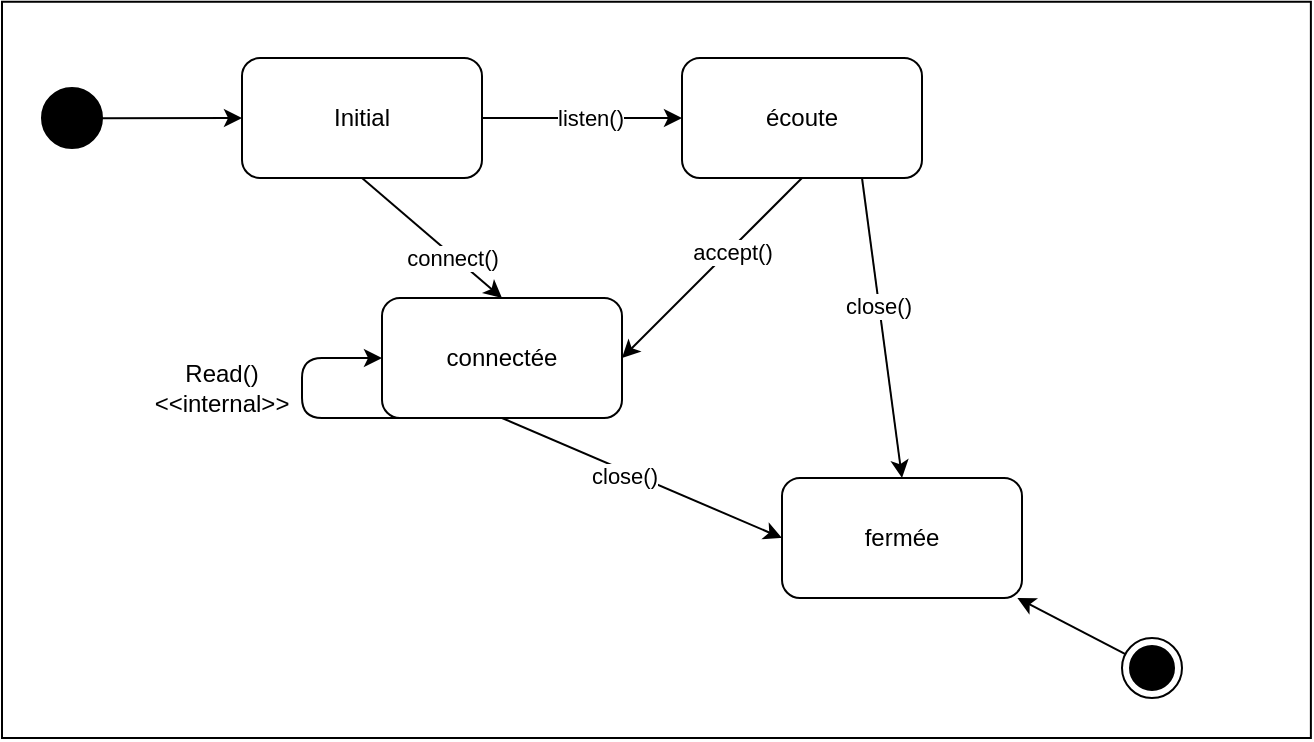 <mxfile version="20.5.3" type="embed" pages="3"><diagram id="S2yOobUWY36Dr2tiQ4HC" name="Q1"><mxGraphModel dx="1692" dy="723" grid="1" gridSize="10" guides="1" tooltips="1" connect="1" arrows="1" fold="1" page="1" pageScale="1" pageWidth="850" pageHeight="1100" background="none" math="0" shadow="0"><root><mxCell id="0"/><mxCell id="1" parent="0"/><mxCell id="23" value="" style="rounded=0;whiteSpace=wrap;html=1;strokeWidth=1;aspect=fixed;" parent="1" vertex="1"><mxGeometry x="-150" y="21.88" width="654.44" height="368.12" as="geometry"/></mxCell><mxCell id="4" value="" style="edgeStyle=none;html=1;exitX=1;exitY=0.5;exitDx=0;exitDy=0;" parent="1" source="16" target="3" edge="1"><mxGeometry relative="1" as="geometry"><mxPoint x="80" y="80.0" as="sourcePoint"/><Array as="points"><mxPoint x="140" y="80"/></Array></mxGeometry></mxCell><mxCell id="5" value="listen()" style="edgeLabel;html=1;align=center;verticalAlign=middle;resizable=0;points=[];" parent="4" vertex="1" connectable="0"><mxGeometry x="0.265" y="1" relative="1" as="geometry"><mxPoint x="-10" y="1" as="offset"/></mxGeometry></mxCell><mxCell id="3" value="écoute" style="rounded=1;whiteSpace=wrap;html=1;" parent="1" vertex="1"><mxGeometry x="190" y="50" width="120" height="60" as="geometry"/></mxCell><mxCell id="6" value="connectée" style="rounded=1;whiteSpace=wrap;html=1;strokeWidth=1;" parent="1" vertex="1"><mxGeometry x="40" y="170" width="120" height="60" as="geometry"/></mxCell><mxCell id="7" value="fermée" style="rounded=1;whiteSpace=wrap;html=1;strokeWidth=1;" parent="1" vertex="1"><mxGeometry x="240" y="260" width="120" height="60" as="geometry"/></mxCell><mxCell id="8" value="" style="endArrow=classic;html=1;exitX=0.5;exitY=1;exitDx=0;exitDy=0;" parent="1" source="16" edge="1"><mxGeometry width="50" height="50" relative="1" as="geometry"><mxPoint x="80" y="80.0" as="sourcePoint"/><mxPoint x="100" y="170" as="targetPoint"/></mxGeometry></mxCell><mxCell id="9" value="connect()" style="edgeLabel;html=1;align=center;verticalAlign=middle;resizable=0;points=[];" parent="8" vertex="1" connectable="0"><mxGeometry x="0.288" y="-1" relative="1" as="geometry"><mxPoint as="offset"/></mxGeometry></mxCell><mxCell id="10" value="" style="endArrow=classic;html=1;exitX=0.5;exitY=1;exitDx=0;exitDy=0;entryX=1;entryY=0.5;entryDx=0;entryDy=0;" parent="1" source="3" target="6" edge="1"><mxGeometry width="50" height="50" relative="1" as="geometry"><mxPoint x="180" y="240" as="sourcePoint"/><mxPoint x="230" y="190" as="targetPoint"/></mxGeometry></mxCell><mxCell id="11" value="accept()" style="edgeLabel;html=1;align=center;verticalAlign=middle;resizable=0;points=[];" parent="10" vertex="1" connectable="0"><mxGeometry x="-0.191" y="1" relative="1" as="geometry"><mxPoint as="offset"/></mxGeometry></mxCell><mxCell id="12" value="" style="endArrow=classic;html=1;exitX=0.5;exitY=1;exitDx=0;exitDy=0;entryX=0;entryY=0.5;entryDx=0;entryDy=0;" parent="1" source="6" target="7" edge="1"><mxGeometry width="50" height="50" relative="1" as="geometry"><mxPoint x="180" y="240" as="sourcePoint"/><mxPoint x="230" y="190" as="targetPoint"/></mxGeometry></mxCell><mxCell id="15" value="close()" style="edgeLabel;html=1;align=center;verticalAlign=middle;resizable=0;points=[];" parent="12" vertex="1" connectable="0"><mxGeometry x="-0.176" y="-4" relative="1" as="geometry"><mxPoint x="4" as="offset"/></mxGeometry></mxCell><mxCell id="13" value="" style="endArrow=classic;html=1;exitX=0.75;exitY=1;exitDx=0;exitDy=0;entryX=0.5;entryY=0;entryDx=0;entryDy=0;" parent="1" source="3" target="7" edge="1"><mxGeometry width="50" height="50" relative="1" as="geometry"><mxPoint x="180" y="240" as="sourcePoint"/><mxPoint x="230" y="190" as="targetPoint"/></mxGeometry></mxCell><mxCell id="14" value="close()" style="edgeLabel;html=1;align=center;verticalAlign=middle;resizable=0;points=[];" parent="13" vertex="1" connectable="0"><mxGeometry x="-0.148" y="-1" relative="1" as="geometry"><mxPoint as="offset"/></mxGeometry></mxCell><mxCell id="16" value="Initial" style="rounded=1;whiteSpace=wrap;html=1;strokeWidth=1;" parent="1" vertex="1"><mxGeometry x="-30" y="50" width="120" height="60" as="geometry"/></mxCell><mxCell id="18" value="" style="edgeStyle=none;html=1;" parent="1" source="17" target="16" edge="1"><mxGeometry relative="1" as="geometry"/></mxCell><mxCell id="17" value="" style="ellipse;fillColor=strokeColor;strokeWidth=1;" parent="1" vertex="1"><mxGeometry x="-130" y="65" width="30" height="30" as="geometry"/></mxCell><mxCell id="20" value="" style="edgeStyle=none;html=1;" parent="1" source="19" target="7" edge="1"><mxGeometry relative="1" as="geometry"/></mxCell><mxCell id="19" value="" style="ellipse;html=1;shape=endState;fillColor=strokeColor;strokeWidth=1;" parent="1" vertex="1"><mxGeometry x="410" y="340" width="30" height="30" as="geometry"/></mxCell><mxCell id="21" value="" style="endArrow=classic;html=1;entryX=0;entryY=0.5;entryDx=0;entryDy=0;" parent="1" target="6" edge="1"><mxGeometry width="50" height="50" relative="1" as="geometry"><mxPoint x="70" y="230" as="sourcePoint"/><mxPoint x="120" y="220" as="targetPoint"/><Array as="points"><mxPoint y="230"/><mxPoint y="200"/></Array></mxGeometry></mxCell><mxCell id="22" value="Read()&lt;br&gt;&amp;lt;&amp;lt;internal&amp;gt;&amp;gt;" style="text;html=1;strokeColor=none;fillColor=none;align=center;verticalAlign=middle;whiteSpace=wrap;rounded=0;strokeWidth=1;" parent="1" vertex="1"><mxGeometry x="-70" y="200" width="60" height="30" as="geometry"/></mxCell></root></mxGraphModel></diagram><diagram id="ucGqIOGwTSwpNWjAd6n9" name="Q2"><mxGraphModel dx="842" dy="723" grid="1" gridSize="10" guides="1" tooltips="1" connect="1" arrows="1" fold="1" page="1" pageScale="1" pageWidth="850" pageHeight="1100" math="0" shadow="0"><root><mxCell id="0"/><mxCell id="1" parent="0"/><mxCell id="eYjtONqWW8NmpuAYy6ms-22" value="" style="rounded=0;whiteSpace=wrap;html=1;strokeWidth=1;" parent="1" vertex="1"><mxGeometry x="195" y="89" width="445" height="240" as="geometry"/></mxCell><mxCell id="S-D1iu6NnvnevHChGyWz-19" value="" style="edgeStyle=none;html=1;endArrow=block;endFill=1;endSize=6;entryX=0;entryY=0.5;entryDx=0;entryDy=0;" parent="1" source="eYjtONqWW8NmpuAYy6ms-10" target="S-D1iu6NnvnevHChGyWz-12" edge="1"><mxGeometry relative="1" as="geometry"/></mxCell><mxCell id="eYjtONqWW8NmpuAYy6ms-10" value="Socket" style="swimlane;fontStyle=0;align=center;verticalAlign=top;childLayout=stackLayout;horizontal=1;startSize=30;horizontalStack=0;resizeParent=1;resizeParentMax=0;resizeLast=0;collapsible=0;marginBottom=0;html=1;strokeWidth=1;" parent="1" vertex="1"><mxGeometry x="230" y="130" width="140" height="158" as="geometry"/></mxCell><mxCell id="eYjtONqWW8NmpuAYy6ms-12" value="state : String" style="text;html=1;strokeColor=none;fillColor=none;align=left;verticalAlign=middle;spacingLeft=4;spacingRight=4;overflow=hidden;rotatable=0;points=[[0,0.5],[1,0.5]];portConstraint=eastwest;strokeWidth=1;" parent="eYjtONqWW8NmpuAYy6ms-10" vertex="1"><mxGeometry y="30" width="140" height="20" as="geometry"/></mxCell><mxCell id="eYjtONqWW8NmpuAYy6ms-15" value="" style="line;strokeWidth=1;fillColor=none;align=left;verticalAlign=middle;spacingTop=-1;spacingLeft=3;spacingRight=3;rotatable=0;labelPosition=right;points=[];portConstraint=eastwest;" parent="eYjtONqWW8NmpuAYy6ms-10" vertex="1"><mxGeometry y="50" width="140" height="8" as="geometry"/></mxCell><mxCell id="eYjtONqWW8NmpuAYy6ms-17" value="listen()" style="text;html=1;strokeColor=none;fillColor=none;align=left;verticalAlign=middle;spacingLeft=4;spacingRight=4;overflow=hidden;rotatable=0;points=[[0,0.5],[1,0.5]];portConstraint=eastwest;strokeWidth=1;" parent="eYjtONqWW8NmpuAYy6ms-10" vertex="1"><mxGeometry y="58" width="140" height="20" as="geometry"/></mxCell><mxCell id="eYjtONqWW8NmpuAYy6ms-18" value="read()" style="text;html=1;strokeColor=none;fillColor=none;align=left;verticalAlign=middle;spacingLeft=4;spacingRight=4;overflow=hidden;rotatable=0;points=[[0,0.5],[1,0.5]];portConstraint=eastwest;strokeWidth=1;" parent="eYjtONqWW8NmpuAYy6ms-10" vertex="1"><mxGeometry y="78" width="140" height="20" as="geometry"/></mxCell><mxCell id="eYjtONqWW8NmpuAYy6ms-19" value="close()" style="text;html=1;strokeColor=none;fillColor=none;align=left;verticalAlign=middle;spacingLeft=4;spacingRight=4;overflow=hidden;rotatable=0;points=[[0,0.5],[1,0.5]];portConstraint=eastwest;strokeWidth=1;" parent="eYjtONqWW8NmpuAYy6ms-10" vertex="1"><mxGeometry y="98" width="140" height="20" as="geometry"/></mxCell><mxCell id="eYjtONqWW8NmpuAYy6ms-21" value="connect()" style="text;html=1;strokeColor=none;fillColor=none;align=left;verticalAlign=middle;spacingLeft=4;spacingRight=4;overflow=hidden;rotatable=0;points=[[0,0.5],[1,0.5]];portConstraint=eastwest;strokeWidth=1;" parent="eYjtONqWW8NmpuAYy6ms-10" vertex="1"><mxGeometry y="118" width="140" height="20" as="geometry"/></mxCell><mxCell id="eYjtONqWW8NmpuAYy6ms-20" value="accept()" style="text;html=1;strokeColor=none;fillColor=none;align=left;verticalAlign=middle;spacingLeft=4;spacingRight=4;overflow=hidden;rotatable=0;points=[[0,0.5],[1,0.5]];portConstraint=eastwest;strokeWidth=1;" parent="eYjtONqWW8NmpuAYy6ms-10" vertex="1"><mxGeometry y="138" width="140" height="20" as="geometry"/></mxCell><mxCell id="S-D1iu6NnvnevHChGyWz-10" value="&amp;lt;&amp;lt;enumeration&amp;gt;&amp;gt;&lt;br&gt;State" style="swimlane;fontStyle=0;childLayout=stackLayout;horizontal=1;startSize=30;horizontalStack=0;resizeParent=1;resizeParentMax=0;resizeLast=0;collapsible=1;marginBottom=0;whiteSpace=wrap;html=1;strokeWidth=1;" parent="1" vertex="1"><mxGeometry x="470" y="134" width="140" height="150" as="geometry"/></mxCell><mxCell id="S-D1iu6NnvnevHChGyWz-11" value="INITIAL" style="text;strokeColor=none;fillColor=none;align=left;verticalAlign=middle;spacingLeft=4;spacingRight=4;overflow=hidden;points=[[0,0.5],[1,0.5]];portConstraint=eastwest;rotatable=0;whiteSpace=wrap;html=1;strokeWidth=1;" parent="S-D1iu6NnvnevHChGyWz-10" vertex="1"><mxGeometry y="30" width="140" height="30" as="geometry"/></mxCell><mxCell id="S-D1iu6NnvnevHChGyWz-12" value="LISTEN" style="text;strokeColor=none;fillColor=none;align=left;verticalAlign=middle;spacingLeft=4;spacingRight=4;overflow=hidden;points=[[0,0.5],[1,0.5]];portConstraint=eastwest;rotatable=0;whiteSpace=wrap;html=1;strokeWidth=1;" parent="S-D1iu6NnvnevHChGyWz-10" vertex="1"><mxGeometry y="60" width="140" height="30" as="geometry"/></mxCell><mxCell id="S-D1iu6NnvnevHChGyWz-13" value="CONNECTED" style="text;strokeColor=none;fillColor=none;align=left;verticalAlign=middle;spacingLeft=4;spacingRight=4;overflow=hidden;points=[[0,0.5],[1,0.5]];portConstraint=eastwest;rotatable=0;whiteSpace=wrap;html=1;strokeWidth=1;" parent="S-D1iu6NnvnevHChGyWz-10" vertex="1"><mxGeometry y="90" width="140" height="30" as="geometry"/></mxCell><mxCell id="S-D1iu6NnvnevHChGyWz-14" value="CLOSE" style="text;strokeColor=none;fillColor=none;align=left;verticalAlign=middle;spacingLeft=4;spacingRight=4;overflow=hidden;points=[[0,0.5],[1,0.5]];portConstraint=eastwest;rotatable=0;whiteSpace=wrap;html=1;strokeWidth=1;" parent="S-D1iu6NnvnevHChGyWz-10" vertex="1"><mxGeometry y="120" width="140" height="30" as="geometry"/></mxCell></root></mxGraphModel></diagram><diagram id="InE8tOcKh1V7Pa8ussbo" name="Q4"><mxGraphModel dx="842" dy="723" grid="1" gridSize="10" guides="1" tooltips="1" connect="1" arrows="1" fold="1" page="1" pageScale="1" pageWidth="850" pageHeight="1100" math="0" shadow="0"><root><mxCell id="0"/><mxCell id="1" parent="0"/><mxCell id="qsO_-ykpceM_1O648vZw-1" value="EtatSocket" style="swimlane;fontStyle=0;align=center;verticalAlign=top;childLayout=stackLayout;horizontal=1;startSize=30;horizontalStack=0;resizeParent=1;resizeParentMax=0;resizeLast=0;collapsible=0;marginBottom=0;html=1;strokeWidth=1;" parent="1" vertex="1"><mxGeometry x="350" y="140" width="140" height="38" as="geometry"/></mxCell><mxCell id="qsO_-ykpceM_1O648vZw-6" value="" style="line;strokeWidth=1;fillColor=none;align=left;verticalAlign=middle;spacingTop=-1;spacingLeft=3;spacingRight=3;rotatable=0;labelPosition=right;points=[];portConstraint=eastwest;" parent="qsO_-ykpceM_1O648vZw-1" vertex="1"><mxGeometry y="30" width="140" height="8" as="geometry"/></mxCell><mxCell id="qsO_-ykpceM_1O648vZw-17" value="Socket" style="swimlane;fontStyle=0;align=center;verticalAlign=top;childLayout=stackLayout;horizontal=1;startSize=30;horizontalStack=0;resizeParent=1;resizeParentMax=0;resizeLast=0;collapsible=0;marginBottom=0;html=1;strokeWidth=1;" parent="1" vertex="1"><mxGeometry x="110" y="140" width="140" height="38" as="geometry"/></mxCell><mxCell id="qsO_-ykpceM_1O648vZw-22" value="" style="line;strokeWidth=1;fillColor=none;align=left;verticalAlign=middle;spacingTop=-1;spacingLeft=3;spacingRight=3;rotatable=0;labelPosition=right;points=[];portConstraint=eastwest;" parent="qsO_-ykpceM_1O648vZw-17" vertex="1"><mxGeometry y="30" width="140" height="8" as="geometry"/></mxCell><mxCell id="qsO_-ykpceM_1O648vZw-26" value="" style="endArrow=none;startArrow=diamondThin;endFill=0;startFill=1;html=1;verticalAlign=bottom;labelBackgroundColor=none;strokeWidth=1;startSize=20;endSize=8;exitX=1;exitY=0.5;exitDx=0;exitDy=0;entryX=0;entryY=0.5;entryDx=0;entryDy=0;" parent="1" source="qsO_-ykpceM_1O648vZw-17" target="qsO_-ykpceM_1O648vZw-1" edge="1"><mxGeometry width="160" relative="1" as="geometry"><mxPoint x="240" y="230" as="sourcePoint"/><mxPoint x="400" y="230" as="targetPoint"/></mxGeometry></mxCell><mxCell id="oKJQH64gpEmTXzBhj9dP-12" style="edgeStyle=none;html=1;entryX=0.25;entryY=1;entryDx=0;entryDy=0;endArrow=block;endFill=0;endSize=20;" parent="1" source="oKJQH64gpEmTXzBhj9dP-1" target="qsO_-ykpceM_1O648vZw-1" edge="1"><mxGeometry relative="1" as="geometry"/></mxCell><mxCell id="oKJQH64gpEmTXzBhj9dP-1" value="Initial" style="swimlane;fontStyle=0;align=center;verticalAlign=top;childLayout=stackLayout;horizontal=1;startSize=30;horizontalStack=0;resizeParent=1;resizeParentMax=0;resizeLast=0;collapsible=0;marginBottom=0;html=1;strokeWidth=1;" parent="1" vertex="1"><mxGeometry x="150" y="300" width="140" height="38" as="geometry"/></mxCell><mxCell id="oKJQH64gpEmTXzBhj9dP-2" value="" style="line;strokeWidth=1;fillColor=none;align=left;verticalAlign=middle;spacingTop=-1;spacingLeft=3;spacingRight=3;rotatable=0;labelPosition=right;points=[];portConstraint=eastwest;" parent="oKJQH64gpEmTXzBhj9dP-1" vertex="1"><mxGeometry y="30" width="140" height="8" as="geometry"/></mxCell><mxCell id="oKJQH64gpEmTXzBhj9dP-13" style="edgeStyle=none;html=1;entryX=0.5;entryY=1;entryDx=0;entryDy=0;endArrow=block;endFill=0;endSize=20;" parent="1" source="oKJQH64gpEmTXzBhj9dP-3" target="qsO_-ykpceM_1O648vZw-1" edge="1"><mxGeometry relative="1" as="geometry"/></mxCell><mxCell id="oKJQH64gpEmTXzBhj9dP-3" value="Ecoute" style="swimlane;fontStyle=0;align=center;verticalAlign=top;childLayout=stackLayout;horizontal=1;startSize=30;horizontalStack=0;resizeParent=1;resizeParentMax=0;resizeLast=0;collapsible=0;marginBottom=0;html=1;strokeWidth=1;" parent="1" vertex="1"><mxGeometry x="320" y="300" width="140" height="38" as="geometry"/></mxCell><mxCell id="oKJQH64gpEmTXzBhj9dP-4" value="" style="line;strokeWidth=1;fillColor=none;align=left;verticalAlign=middle;spacingTop=-1;spacingLeft=3;spacingRight=3;rotatable=0;labelPosition=right;points=[];portConstraint=eastwest;" parent="oKJQH64gpEmTXzBhj9dP-3" vertex="1"><mxGeometry y="30" width="140" height="8" as="geometry"/></mxCell><mxCell id="oKJQH64gpEmTXzBhj9dP-14" style="edgeStyle=none;html=1;entryX=0.75;entryY=1;entryDx=0;entryDy=0;endSize=20;endArrow=block;endFill=0;" parent="1" source="oKJQH64gpEmTXzBhj9dP-5" target="qsO_-ykpceM_1O648vZw-1" edge="1"><mxGeometry relative="1" as="geometry"/></mxCell><mxCell id="oKJQH64gpEmTXzBhj9dP-5" value="Connectee" style="swimlane;fontStyle=0;align=center;verticalAlign=top;childLayout=stackLayout;horizontal=1;startSize=30;horizontalStack=0;resizeParent=1;resizeParentMax=0;resizeLast=0;collapsible=0;marginBottom=0;html=1;strokeWidth=1;" parent="1" vertex="1"><mxGeometry x="480" y="300" width="140" height="38" as="geometry"/></mxCell><mxCell id="oKJQH64gpEmTXzBhj9dP-6" value="" style="line;strokeWidth=1;fillColor=none;align=left;verticalAlign=middle;spacingTop=-1;spacingLeft=3;spacingRight=3;rotatable=0;labelPosition=right;points=[];portConstraint=eastwest;" parent="oKJQH64gpEmTXzBhj9dP-5" vertex="1"><mxGeometry y="30" width="140" height="8" as="geometry"/></mxCell><mxCell id="oKJQH64gpEmTXzBhj9dP-15" style="edgeStyle=none;html=1;entryX=1;entryY=1;entryDx=0;entryDy=0;endArrow=block;endFill=0;endSize=20;" parent="1" source="oKJQH64gpEmTXzBhj9dP-7" target="qsO_-ykpceM_1O648vZw-1" edge="1"><mxGeometry relative="1" as="geometry"/></mxCell><mxCell id="oKJQH64gpEmTXzBhj9dP-7" value="Fermee" style="swimlane;fontStyle=0;align=center;verticalAlign=top;childLayout=stackLayout;horizontal=1;startSize=30;horizontalStack=0;resizeParent=1;resizeParentMax=0;resizeLast=0;collapsible=0;marginBottom=0;html=1;strokeWidth=1;" parent="1" vertex="1"><mxGeometry x="650" y="300" width="140" height="38" as="geometry"/></mxCell><mxCell id="oKJQH64gpEmTXzBhj9dP-8" value="" style="line;strokeWidth=1;fillColor=none;align=left;verticalAlign=middle;spacingTop=-1;spacingLeft=3;spacingRight=3;rotatable=0;labelPosition=right;points=[];portConstraint=eastwest;" parent="oKJQH64gpEmTXzBhj9dP-7" vertex="1"><mxGeometry y="30" width="140" height="8" as="geometry"/></mxCell></root></mxGraphModel></diagram></mxfile>